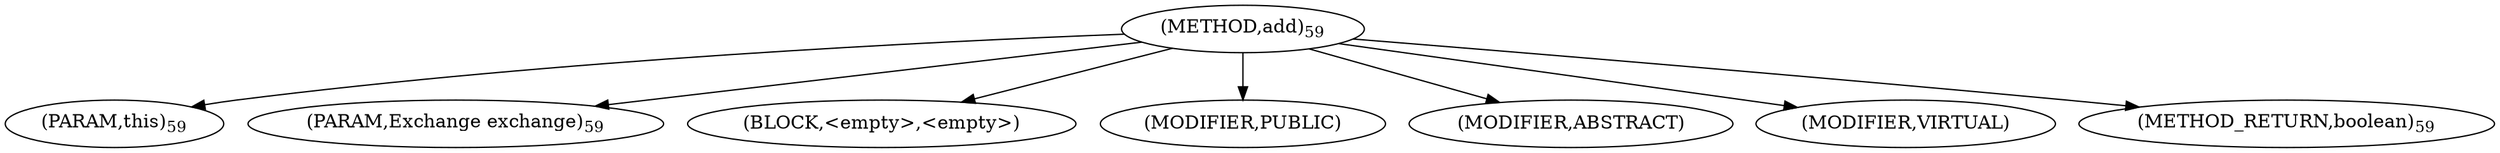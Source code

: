 digraph "add" {  
"63" [label = <(METHOD,add)<SUB>59</SUB>> ]
"64" [label = <(PARAM,this)<SUB>59</SUB>> ]
"65" [label = <(PARAM,Exchange exchange)<SUB>59</SUB>> ]
"66" [label = <(BLOCK,&lt;empty&gt;,&lt;empty&gt;)> ]
"67" [label = <(MODIFIER,PUBLIC)> ]
"68" [label = <(MODIFIER,ABSTRACT)> ]
"69" [label = <(MODIFIER,VIRTUAL)> ]
"70" [label = <(METHOD_RETURN,boolean)<SUB>59</SUB>> ]
  "63" -> "64" 
  "63" -> "65" 
  "63" -> "66" 
  "63" -> "67" 
  "63" -> "68" 
  "63" -> "69" 
  "63" -> "70" 
}
